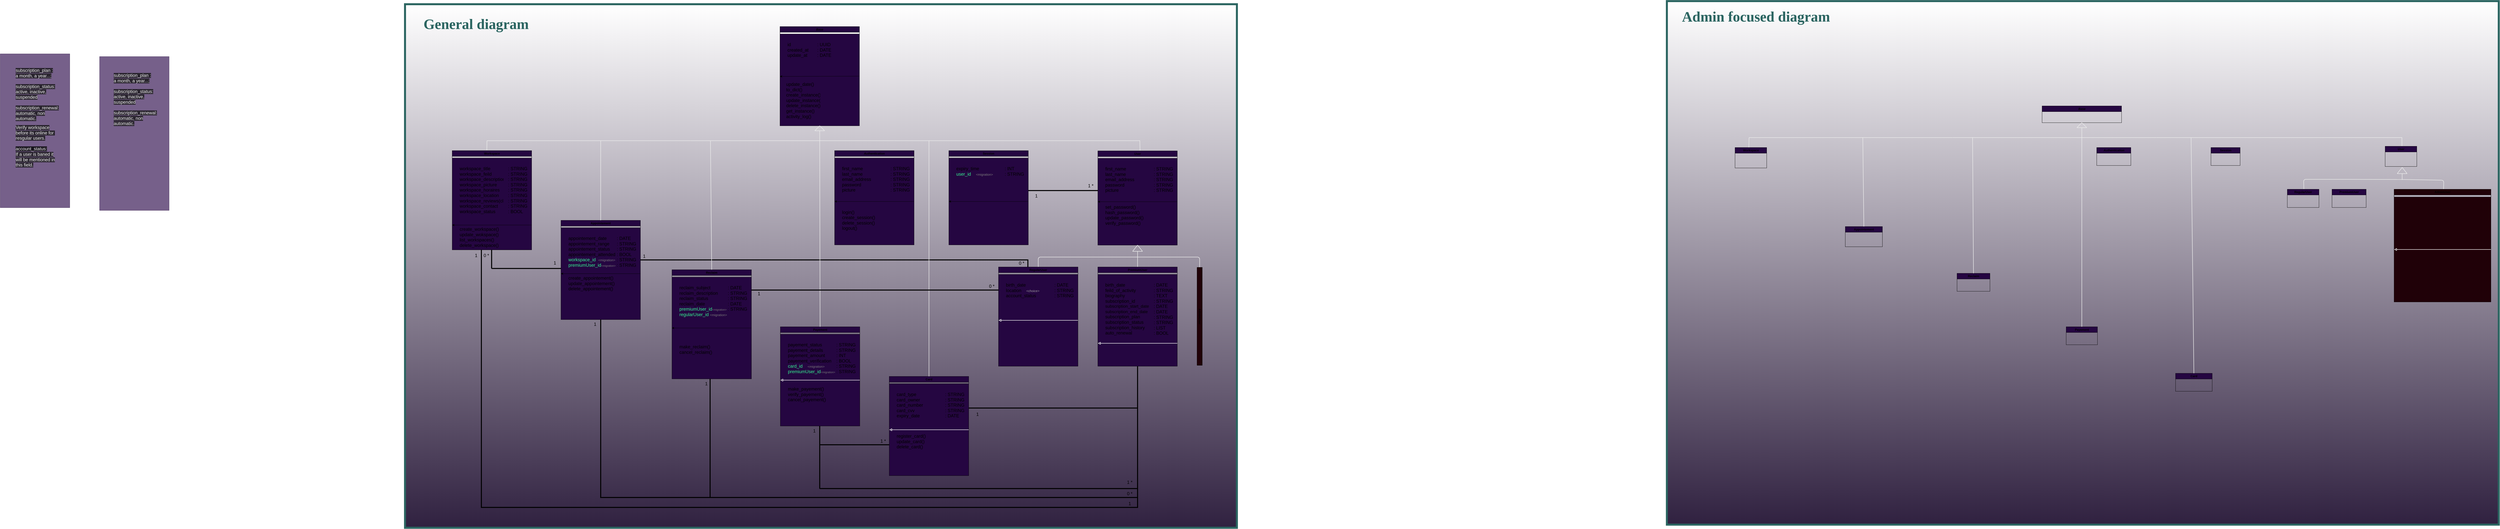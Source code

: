 <mxfile>
    <diagram id="BYOZ9nGXtysZzB5HWWPF" name="Page-1">
        <mxGraphModel dx="5004" dy="1402" grid="1" gridSize="10" guides="1" tooltips="1" connect="1" arrows="1" fold="1" page="0" pageScale="1" pageWidth="850" pageHeight="1100" math="0" shadow="0">
            <root>
                <mxCell id="0"/>
                <mxCell id="1" parent="0"/>
                <mxCell id="277" value="" style="rounded=0;whiteSpace=wrap;html=1;fontSize=13;fontColor=#ffffff;fillColor=default;strokeColor=#2b6561;gradientColor=#302140;strokeWidth=8;" vertex="1" parent="1">
                    <mxGeometry x="-1550" y="-630" width="3350" height="2110" as="geometry"/>
                </mxCell>
                <mxCell id="269" value="" style="line;strokeWidth=4;html=1;fontSize=18;rotation=-180;" vertex="1" parent="1">
                    <mxGeometry x="-615" y="395.5" width="1575" height="10" as="geometry"/>
                </mxCell>
                <mxCell id="237" value="" style="line;strokeWidth=4;html=1;fontSize=18;rotation=90;" parent="1" vertex="1">
                    <mxGeometry x="1113" y="1107.76" width="574.01" height="10" as="geometry"/>
                </mxCell>
                <mxCell id="257" value="" style="line;strokeWidth=4;html=1;fontSize=18;rotation=90;" vertex="1" parent="1">
                    <mxGeometry x="-562.46" y="1113.96" width="482.11" height="10" as="geometry"/>
                </mxCell>
                <mxCell id="230" value="" style="line;strokeWidth=4;html=1;fontSize=18;rotation=90;" parent="1" vertex="1">
                    <mxGeometry x="-8.58" y="1189.09" width="257.18" height="10" as="geometry"/>
                </mxCell>
                <mxCell id="110" value="" style="rounded=0;whiteSpace=wrap;html=1;fontSize=13;fontColor=#ffffff;fillColor=#76608a;strokeColor=#432D57;" parent="1" vertex="1">
                    <mxGeometry x="-3180" y="-430" width="280" height="620" as="geometry"/>
                </mxCell>
                <mxCell id="18" value="" style="endArrow=none;html=1;strokeColor=#E9E9E9;strokeWidth=2;entryX=0;entryY=0.5;entryDx=0;entryDy=0;" parent="1" edge="1" target="100">
                    <mxGeometry width="50" height="50" relative="1" as="geometry">
                        <mxPoint x="1400" y="389" as="sourcePoint"/>
                        <mxPoint x="1640" y="389" as="targetPoint"/>
                        <Array as="points">
                            <mxPoint x="1650" y="389"/>
                        </Array>
                    </mxGeometry>
                </mxCell>
                <mxCell id="19" value="" style="endArrow=none;html=1;strokeColor=#E9E9E9;strokeWidth=2;" parent="1" edge="1">
                    <mxGeometry width="50" height="50" relative="1" as="geometry">
                        <mxPoint x="1160" y="389" as="sourcePoint"/>
                        <mxPoint x="1400" y="389" as="targetPoint"/>
                    </mxGeometry>
                </mxCell>
                <mxCell id="20" value="" style="endArrow=none;html=1;strokeColor=#E9E9E9;strokeWidth=2;entryX=0.5;entryY=0;entryDx=0;entryDy=0;" parent="1" target="88" edge="1">
                    <mxGeometry width="50" height="50" relative="1" as="geometry">
                        <mxPoint x="1160" y="389" as="sourcePoint"/>
                        <mxPoint x="1144.6" y="419" as="targetPoint"/>
                        <Array as="points">
                            <mxPoint x="1000" y="389"/>
                        </Array>
                    </mxGeometry>
                </mxCell>
                <mxCell id="49" value="&lt;i&gt;Base&lt;/i&gt;" style="swimlane;whiteSpace=wrap;html=1;fillColor=#250641;gradientColor=none;" parent="1" vertex="1">
                    <mxGeometry x="-40" y="-540" width="320" height="400" as="geometry"/>
                </mxCell>
                <mxCell id="62" value="" style="rounded=0;whiteSpace=wrap;html=1;fillColor=#250641;gradientColor=none;" parent="49" vertex="1">
                    <mxGeometry y="30" width="320" height="370" as="geometry"/>
                </mxCell>
                <mxCell id="73" value="&lt;h1&gt;&lt;br&gt;&lt;/h1&gt;&lt;div style=&quot;font-size: 18px;&quot;&gt;&lt;font style=&quot;font-size: 18px;&quot;&gt;id&lt;span style=&quot;white-space: pre;&quot;&gt;&#9;&lt;/span&gt;&lt;span style=&quot;white-space: pre;&quot;&gt;&#9;&lt;/span&gt;&lt;span style=&quot;white-space: pre;&quot;&gt;&#9;&lt;/span&gt;: UUID&lt;/font&gt;&lt;/div&gt;&lt;div style=&quot;font-size: 18px;&quot;&gt;&lt;font style=&quot;font-size: 18px;&quot;&gt;created_at&lt;span style=&quot;white-space: pre;&quot;&gt;&#9;&lt;/span&gt;: DATE&lt;/font&gt;&lt;/div&gt;&lt;div style=&quot;font-size: 18px;&quot;&gt;&lt;font style=&quot;font-size: 18px;&quot;&gt;update_at&lt;span style=&quot;white-space: pre;&quot;&gt;&#9;&lt;/span&gt;: DATE&lt;/font&gt;&lt;/div&gt;" style="text;html=1;strokeColor=none;fillColor=none;spacing=5;spacingTop=-20;whiteSpace=wrap;overflow=hidden;rounded=0;" parent="49" vertex="1">
                    <mxGeometry x="25" y="12" width="240" height="150" as="geometry"/>
                </mxCell>
                <mxCell id="187" value="&lt;h1&gt;&lt;br&gt;&lt;/h1&gt;&lt;div style=&quot;font-size: 18px;&quot;&gt;&lt;font style=&quot;font-size: 18px;&quot;&gt;update_date()&lt;/font&gt;&lt;/div&gt;&lt;div style=&quot;font-size: 18px;&quot;&gt;&lt;font style=&quot;font-size: 18px;&quot;&gt;to_dict()&lt;/font&gt;&lt;/div&gt;&lt;div style=&quot;font-size: 18px;&quot;&gt;&lt;font style=&quot;font-size: 18px;&quot;&gt;create_instance()&lt;/font&gt;&lt;/div&gt;&lt;div style=&quot;font-size: 18px;&quot;&gt;&lt;font style=&quot;font-size: 18px;&quot;&gt;update_instance()&lt;/font&gt;&lt;/div&gt;&lt;div style=&quot;font-size: 18px;&quot;&gt;&lt;font style=&quot;font-size: 18px;&quot;&gt;delete_instance()&lt;/font&gt;&lt;/div&gt;&lt;div style=&quot;font-size: 18px;&quot;&gt;&lt;font style=&quot;font-size: 18px;&quot;&gt;get_instance()&lt;/font&gt;&lt;/div&gt;&lt;div style=&quot;font-size: 18px;&quot;&gt;&lt;font style=&quot;font-size: 18px;&quot;&gt;activity_log()&lt;/font&gt;&lt;/div&gt;" style="text;html=1;strokeColor=none;fillColor=none;spacing=5;spacingTop=-20;whiteSpace=wrap;overflow=hidden;rounded=0;" parent="49" vertex="1">
                    <mxGeometry x="20" y="172" width="145" height="228" as="geometry"/>
                </mxCell>
                <mxCell id="200" style="edgeStyle=none;html=1;exitX=1;exitY=0.5;exitDx=0;exitDy=0;entryX=0;entryY=0.462;entryDx=0;entryDy=0;entryPerimeter=0;fontSize=18;" parent="49" source="49" target="62" edge="1">
                    <mxGeometry relative="1" as="geometry"/>
                </mxCell>
                <mxCell id="55" value="" style="endArrow=none;html=1;strokeColor=#E9E9E9;strokeWidth=2;" parent="1" edge="1">
                    <mxGeometry width="50" height="50" relative="1" as="geometry">
                        <mxPoint x="420" y="-80" as="sourcePoint"/>
                        <mxPoint x="1410" y="-80" as="targetPoint"/>
                    </mxGeometry>
                </mxCell>
                <mxCell id="56" value="" style="endArrow=none;html=1;strokeColor=#E9E9E9;strokeWidth=2;" parent="1" edge="1">
                    <mxGeometry width="50" height="50" relative="1" as="geometry">
                        <mxPoint x="-400" y="-80" as="sourcePoint"/>
                        <mxPoint x="419.5" y="-80" as="targetPoint"/>
                    </mxGeometry>
                </mxCell>
                <mxCell id="58" value="" style="endArrow=none;html=1;strokeColor=#E9E9E9;strokeWidth=2;entryX=0.531;entryY=-0.003;entryDx=0;entryDy=0;entryPerimeter=0;" parent="1" edge="1" target="79">
                    <mxGeometry width="50" height="50" relative="1" as="geometry">
                        <mxPoint x="1409" y="-80" as="sourcePoint"/>
                        <mxPoint x="1409" y="-49" as="targetPoint"/>
                    </mxGeometry>
                </mxCell>
                <mxCell id="77" value="" style="endArrow=none;html=1;strokeColor=#E9E9E9;strokeWidth=2;exitX=0.5;exitY=0;exitDx=0;exitDy=0;" parent="1" source="92" edge="1">
                    <mxGeometry width="50" height="50" relative="1" as="geometry">
                        <mxPoint x="1400" y="419" as="sourcePoint"/>
                        <mxPoint x="1400" y="390" as="targetPoint"/>
                    </mxGeometry>
                </mxCell>
                <mxCell id="79" value="&lt;i&gt;User&lt;/i&gt;" style="swimlane;whiteSpace=wrap;html=1;fillColor=#250641;gradientColor=none;" parent="1" vertex="1">
                    <mxGeometry x="1240" y="-39" width="320" height="379" as="geometry"/>
                </mxCell>
                <mxCell id="80" value="" style="rounded=0;whiteSpace=wrap;html=1;fillColor=#250641;gradientColor=none;" parent="79" vertex="1">
                    <mxGeometry y="30" width="320" height="350" as="geometry"/>
                </mxCell>
                <mxCell id="81" value="&lt;h1&gt;&lt;br&gt;&lt;/h1&gt;&lt;div style=&quot;font-size: 18px;&quot;&gt;&lt;font style=&quot;font-size: 18px;&quot;&gt;first_name&lt;span style=&quot;white-space: pre;&quot;&gt;&#9;&lt;/span&gt;&lt;/font&gt;&lt;/div&gt;&lt;div style=&quot;font-size: 18px;&quot;&gt;&lt;font style=&quot;font-size: 18px;&quot;&gt;last_name&lt;span style=&quot;white-space: pre;&quot;&gt;&#9;&lt;/span&gt;&lt;/font&gt;&lt;/div&gt;&lt;div style=&quot;font-size: 18px;&quot;&gt;&lt;font style=&quot;font-size: 18px;&quot;&gt;email_address&amp;nbsp;&lt;/font&gt;&lt;/div&gt;&lt;div style=&quot;font-size: 18px;&quot;&gt;&lt;font style=&quot;font-size: 18px;&quot;&gt;password&lt;/font&gt;&lt;/div&gt;&lt;div style=&quot;font-size: 18px;&quot;&gt;&lt;font style=&quot;font-size: 18px;&quot;&gt;picture&lt;/font&gt;&lt;/div&gt;" style="text;html=1;strokeColor=none;fillColor=none;spacing=5;spacingTop=-20;whiteSpace=wrap;overflow=hidden;rounded=0;" parent="79" vertex="1">
                    <mxGeometry x="25" y="12" width="145" height="228" as="geometry"/>
                </mxCell>
                <mxCell id="83" value="&lt;h1&gt;&lt;br&gt;&lt;/h1&gt;&lt;div style=&quot;font-size: 18px;&quot;&gt;&lt;font style=&quot;font-size: 18px;&quot;&gt;: STRING&lt;span style=&quot;white-space: pre;&quot;&gt;&#9;&lt;/span&gt;&lt;/font&gt;&lt;/div&gt;&lt;div style=&quot;font-size: 18px;&quot;&gt;&lt;font style=&quot;font-size: 18px;&quot;&gt;: STRING&lt;span style=&quot;white-space: pre;&quot;&gt;&#9;&lt;/span&gt;&lt;/font&gt;&lt;/div&gt;&lt;div style=&quot;font-size: 18px;&quot;&gt;&lt;font style=&quot;font-size: 18px;&quot;&gt;: STRING&amp;nbsp;&lt;/font&gt;&lt;/div&gt;&lt;div style=&quot;font-size: 18px;&quot;&gt;&lt;font style=&quot;font-size: 18px;&quot;&gt;: STRING&lt;/font&gt;&lt;/div&gt;&lt;div style=&quot;font-size: 18px;&quot;&gt;&lt;font style=&quot;font-size: 18px;&quot;&gt;: STRING&lt;/font&gt;&lt;/div&gt;" style="text;html=1;strokeColor=none;fillColor=none;spacing=5;spacingTop=-20;whiteSpace=wrap;overflow=hidden;rounded=0;" parent="79" vertex="1">
                    <mxGeometry x="220" y="12" width="130" height="168" as="geometry"/>
                </mxCell>
                <mxCell id="197" style="edgeStyle=none;html=1;exitX=1;exitY=0.5;exitDx=0;exitDy=0;entryX=0;entryY=0.5;entryDx=0;entryDy=0;fontSize=18;" parent="79" source="80" target="80" edge="1">
                    <mxGeometry relative="1" as="geometry"/>
                </mxCell>
                <mxCell id="198" value="&lt;h1&gt;&lt;br&gt;&lt;/h1&gt;&lt;div style=&quot;font-size: 18px;&quot;&gt;set_password()&lt;/div&gt;&lt;div style=&quot;font-size: 18px;&quot;&gt;hash_password()&lt;/div&gt;&lt;div style=&quot;font-size: 18px;&quot;&gt;update_password()&lt;/div&gt;&lt;div style=&quot;font-size: 18px;&quot;&gt;verify_password()&lt;/div&gt;&lt;div style=&quot;font-size: 18px;&quot;&gt;&lt;br&gt;&lt;/div&gt;&lt;div style=&quot;font-size: 18px;&quot;&gt;&lt;br&gt;&lt;/div&gt;" style="text;html=1;strokeColor=none;fillColor=none;spacing=5;spacingTop=-20;whiteSpace=wrap;overflow=hidden;rounded=0;" parent="79" vertex="1">
                    <mxGeometry x="25" y="166" width="165" height="228" as="geometry"/>
                </mxCell>
                <mxCell id="88" value="RegularUser" style="swimlane;whiteSpace=wrap;html=1;fillColor=#250641;gradientColor=none;" parent="1" vertex="1">
                    <mxGeometry x="840" y="429" width="320" height="400" as="geometry"/>
                </mxCell>
                <mxCell id="89" value="" style="rounded=0;whiteSpace=wrap;html=1;fillColor=#250641;gradientColor=none;" parent="88" vertex="1">
                    <mxGeometry y="30" width="320" height="370" as="geometry"/>
                </mxCell>
                <mxCell id="90" value="&lt;h1&gt;&lt;br&gt;&lt;/h1&gt;&lt;div style=&quot;font-size: 18px;&quot;&gt;birth_date&lt;/div&gt;&lt;div style=&quot;&quot;&gt;&lt;span style=&quot;font-size: 18px;&quot;&gt;location&amp;nbsp; &amp;nbsp;&lt;font color=&quot;#9e9e9e&quot;&gt;&amp;nbsp;&lt;/font&gt;&lt;/span&gt;&lt;font color=&quot;#9e9e9e&quot; style=&quot;font-size: 13px;&quot;&gt;&amp;lt;choice&amp;gt;&lt;/font&gt;&lt;/div&gt;&lt;div style=&quot;&quot;&gt;&lt;span style=&quot;font-size: 18px;&quot;&gt;account_status&lt;/span&gt;&lt;br&gt;&lt;/div&gt;" style="text;html=1;strokeColor=none;fillColor=none;spacing=5;spacingTop=-20;whiteSpace=wrap;overflow=hidden;rounded=0;" parent="88" vertex="1">
                    <mxGeometry x="25" y="12" width="145" height="228" as="geometry"/>
                </mxCell>
                <mxCell id="91" value="&lt;h1&gt;&lt;br&gt;&lt;/h1&gt;&lt;div style=&quot;font-size: 18px;&quot;&gt;&lt;span style=&quot;background-color: initial;&quot;&gt;: DATE&lt;/span&gt;&lt;span style=&quot;background-color: initial; white-space: pre;&quot;&gt;&#9;&lt;/span&gt;&lt;br&gt;&lt;/div&gt;&lt;div style=&quot;font-size: 18px;&quot;&gt;&lt;font style=&quot;font-size: 18px;&quot;&gt;: STRING&amp;nbsp;&lt;/font&gt;&lt;/div&gt;&lt;div style=&quot;font-size: 18px;&quot;&gt;&lt;font style=&quot;font-size: 18px;&quot;&gt;: STRING&lt;/font&gt;&lt;/div&gt;" style="text;html=1;strokeColor=none;fillColor=none;spacing=5;spacingTop=-20;whiteSpace=wrap;overflow=hidden;rounded=0;" parent="88" vertex="1">
                    <mxGeometry x="220" y="12" width="130" height="168" as="geometry"/>
                </mxCell>
                <mxCell id="115" style="edgeStyle=none;html=1;exitX=1;exitY=0.5;exitDx=0;exitDy=0;strokeColor=#E9E9E9;strokeWidth=2;fontSize=13;fontColor=#9E9E9E;endArrow=block;endFill=0;entryX=0;entryY=0.5;entryDx=0;entryDy=0;" parent="88" source="89" target="89" edge="1">
                    <mxGeometry relative="1" as="geometry"/>
                </mxCell>
                <mxCell id="92" value="PremiumUser" style="swimlane;whiteSpace=wrap;html=1;fillColor=#250641;gradientColor=none;" parent="1" vertex="1">
                    <mxGeometry x="1240" y="429" width="320" height="400" as="geometry"/>
                </mxCell>
                <mxCell id="93" value="" style="rounded=0;whiteSpace=wrap;html=1;fillColor=#250641;gradientColor=none;" parent="92" vertex="1">
                    <mxGeometry y="30" width="320" height="370" as="geometry"/>
                </mxCell>
                <mxCell id="94" value="&lt;h1&gt;&lt;br&gt;&lt;/h1&gt;&lt;div style=&quot;font-size: 18px;&quot;&gt;&lt;font style=&quot;font-size: 18px;&quot;&gt;birth_date&lt;br&gt;&lt;/font&gt;&lt;/div&gt;&lt;div style=&quot;font-size: 18px;&quot;&gt;&lt;font style=&quot;font-size: 18px;&quot;&gt;feild_of_activity&lt;/font&gt;&lt;/div&gt;&lt;div style=&quot;font-size: 18px;&quot;&gt;biography&lt;/div&gt;&lt;div style=&quot;font-size: 18px;&quot;&gt;&lt;font style=&quot;font-size: 18px;&quot;&gt;subscription_id&lt;span style=&quot;&quot;&gt;&#9;&lt;/span&gt;&lt;/font&gt;&lt;/div&gt;&lt;font style=&quot;font-size: 17px;&quot;&gt;subscription_start_date&lt;/font&gt;&lt;div style=&quot;font-size: 18px;&quot;&gt;&lt;font style=&quot;font-size: 18px;&quot;&gt;&lt;span style=&quot;&quot;&gt;&#9;&lt;/span&gt;&lt;/font&gt;&lt;/div&gt;&lt;div style=&quot;&quot;&gt;&lt;font style=&quot;font-size: 17px;&quot;&gt;subscription_end_date&lt;/font&gt;&lt;font style=&quot;font-size: 18px;&quot;&gt;&amp;nbsp;&lt;/font&gt;&lt;/div&gt;&lt;div style=&quot;font-size: 18px;&quot;&gt;subscription_plan&lt;/div&gt;&lt;div style=&quot;font-size: 18px;&quot;&gt;&lt;font style=&quot;font-size: 18px;&quot;&gt;subscription_status&lt;/font&gt;&lt;/div&gt;&lt;div style=&quot;font-size: 18px;&quot;&gt;&lt;font style=&quot;font-size: 18px;&quot;&gt;subscription_history&lt;/font&gt;&lt;/div&gt;&lt;div style=&quot;font-size: 18px;&quot;&gt;&lt;font style=&quot;font-size: 18px;&quot;&gt;auto_renewal&lt;br&gt;&lt;/font&gt;&lt;/div&gt;" style="text;html=1;strokeColor=none;fillColor=none;spacing=5;spacingTop=-20;whiteSpace=wrap;overflow=hidden;rounded=0;" parent="92" vertex="1">
                    <mxGeometry x="25" y="12" width="185" height="268" as="geometry"/>
                </mxCell>
                <mxCell id="95" value="&lt;h1&gt;&lt;br&gt;&lt;/h1&gt;&lt;div style=&quot;font-size: 18px;&quot;&gt;&lt;font style=&quot;font-size: 18px;&quot;&gt;: DATE&lt;/font&gt;&lt;/div&gt;&lt;div style=&quot;font-size: 18px;&quot;&gt;&lt;font style=&quot;font-size: 18px;&quot;&gt;: STRING&lt;span style=&quot;&quot;&gt;&#9;&lt;/span&gt;&lt;/font&gt;&lt;/div&gt;&lt;div style=&quot;font-size: 18px;&quot;&gt;&lt;font style=&quot;font-size: 18px;&quot;&gt;: TEXT&lt;span style=&quot;&quot;&gt;&lt;/span&gt;&lt;/font&gt;&lt;/div&gt;&lt;div style=&quot;font-size: 18px;&quot;&gt;&lt;font style=&quot;font-size: 18px;&quot;&gt;: STRING&amp;nbsp;&lt;/font&gt;&lt;/div&gt;&lt;div style=&quot;font-size: 18px;&quot;&gt;&lt;font style=&quot;font-size: 18px;&quot;&gt;: DATE&lt;/font&gt;&lt;/div&gt;&lt;div style=&quot;font-size: 18px;&quot;&gt;&lt;font style=&quot;font-size: 18px;&quot;&gt;: DATE&lt;/font&gt;&lt;/div&gt;&lt;div style=&quot;font-size: 18px;&quot;&gt;&lt;font style=&quot;font-size: 18px;&quot;&gt;: STRING&lt;br&gt;&lt;/font&gt;&lt;/div&gt;&lt;div style=&quot;font-size: 18px;&quot;&gt;&lt;font style=&quot;font-size: 18px;&quot;&gt;: STRING&lt;br&gt;&lt;/font&gt;&lt;/div&gt;&lt;div style=&quot;font-size: 18px;&quot;&gt;&lt;font style=&quot;font-size: 18px;&quot;&gt;: LIST&lt;br&gt;&lt;/font&gt;&lt;/div&gt;&lt;div style=&quot;font-size: 18px;&quot;&gt;&lt;font style=&quot;font-size: 18px;&quot;&gt;: BOOL&lt;/font&gt;&lt;/div&gt;" style="text;html=1;strokeColor=none;fillColor=none;spacing=5;spacingTop=-20;whiteSpace=wrap;overflow=hidden;rounded=0;" parent="92" vertex="1">
                    <mxGeometry x="220" y="12" width="130" height="268" as="geometry"/>
                </mxCell>
                <mxCell id="113" style="edgeStyle=none;html=1;exitX=1;exitY=0.75;exitDx=0;exitDy=0;entryX=0;entryY=0.75;entryDx=0;entryDy=0;strokeColor=#E9E9E9;strokeWidth=2;fontSize=13;fontColor=#9E9E9E;endArrow=block;endFill=0;" parent="92" source="93" target="93" edge="1">
                    <mxGeometry relative="1" as="geometry"/>
                </mxCell>
                <mxCell id="100" value="AdminUser" style="swimlane;whiteSpace=wrap;html=1;fillColor=#200108;gradientColor=none;rotation=90;" parent="1" vertex="1">
                    <mxGeometry x="1452.5" y="617.5" width="395" height="21" as="geometry"/>
                </mxCell>
                <mxCell id="104" value="&lt;span style=&quot;color: rgb(240, 240, 240); font-family: Helvetica; font-size: 18px; font-style: normal; font-variant-ligatures: normal; font-variant-caps: normal; font-weight: 400; letter-spacing: normal; orphans: 2; text-align: left; text-indent: 0px; text-transform: none; widows: 2; word-spacing: 0px; -webkit-text-stroke-width: 0px; background-color: rgb(42, 37, 47); text-decoration-thickness: initial; text-decoration-style: initial; text-decoration-color: initial; float: none; display: inline !important;&quot;&gt;subscription_plan :&lt;br&gt;a month, a year...;&lt;br&gt;&lt;br&gt;subscription_status:&lt;br&gt;active, inactive, suspended&lt;br&gt;&lt;br&gt;subscription_renewal:&lt;br&gt;automatic, non automatic.&lt;br&gt;&lt;br&gt;&lt;br&gt;&lt;/span&gt;" style="text;whiteSpace=wrap;html=1;fontSize=18;" parent="1" vertex="1">
                    <mxGeometry x="-3120" y="-380" width="170" height="50" as="geometry"/>
                </mxCell>
                <mxCell id="108" value="&lt;span style=&quot;color: rgb(240, 240, 240); font-family: Helvetica; font-size: 18px; font-style: normal; font-variant-ligatures: normal; font-variant-caps: normal; font-weight: 400; letter-spacing: normal; orphans: 2; text-align: left; text-indent: 0px; text-transform: none; widows: 2; word-spacing: 0px; -webkit-text-stroke-width: 0px; background-color: rgb(42, 37, 47); text-decoration-thickness: initial; text-decoration-style: initial; text-decoration-color: initial; float: none; display: inline !important;&quot;&gt;Verify workspace before its online for&amp;nbsp; resgular users.&lt;br&gt;&lt;br&gt;&lt;span style=&quot;background-color: rgb(24, 20, 29);&quot;&gt;account_status:&lt;br&gt;&lt;/span&gt;If a user is baned it will be mentioned in this field.&lt;br&gt;&lt;/span&gt;" style="text;whiteSpace=wrap;html=1;fontSize=18;" parent="1" vertex="1">
                    <mxGeometry x="-3120" y="-150" width="170" height="70" as="geometry"/>
                </mxCell>
                <mxCell id="119" value="" style="group" parent="1" vertex="1" connectable="0">
                    <mxGeometry x="1380" y="330" width="40" height="50" as="geometry"/>
                </mxCell>
                <mxCell id="12" value="" style="endArrow=none;html=1;strokeColor=#E9E9E9;strokeWidth=2;" parent="119" edge="1">
                    <mxGeometry width="50" height="50" relative="1" as="geometry">
                        <mxPoint y="36" as="sourcePoint"/>
                        <mxPoint x="20" y="11" as="targetPoint"/>
                    </mxGeometry>
                </mxCell>
                <mxCell id="13" value="" style="endArrow=none;html=1;strokeColor=#E9E9E9;strokeWidth=2;" parent="119" edge="1">
                    <mxGeometry width="50" height="50" relative="1" as="geometry">
                        <mxPoint x="40" y="36" as="sourcePoint"/>
                        <mxPoint x="20" y="11" as="targetPoint"/>
                    </mxGeometry>
                </mxCell>
                <mxCell id="14" value="" style="endArrow=none;html=1;strokeColor=#E9E9E9;strokeWidth=2;" parent="119" edge="1">
                    <mxGeometry width="50" height="50" relative="1" as="geometry">
                        <mxPoint x="40" y="36.003" as="sourcePoint"/>
                        <mxPoint y="36.003" as="targetPoint"/>
                    </mxGeometry>
                </mxCell>
                <mxCell id="15" value="" style="endArrow=none;html=1;strokeColor=#E9E9E9;strokeWidth=2;" parent="119" edge="1">
                    <mxGeometry width="50" height="50" relative="1" as="geometry">
                        <mxPoint x="20" y="61" as="sourcePoint"/>
                        <mxPoint x="20" y="36" as="targetPoint"/>
                    </mxGeometry>
                </mxCell>
                <mxCell id="121" value="Payement" style="swimlane;whiteSpace=wrap;html=1;fillColor=#250641;gradientColor=none;" parent="1" vertex="1">
                    <mxGeometry x="-38.5" y="670" width="320" height="400" as="geometry"/>
                </mxCell>
                <mxCell id="122" value="" style="rounded=0;whiteSpace=wrap;html=1;fillColor=#250641;gradientColor=none;" parent="121" vertex="1">
                    <mxGeometry y="30" width="320" height="370" as="geometry"/>
                </mxCell>
                <mxCell id="123" value="&lt;h1&gt;&lt;br&gt;&lt;/h1&gt;&lt;div style=&quot;font-size: 18px;&quot;&gt;payement_status&lt;/div&gt;&lt;div style=&quot;font-size: 18px;&quot;&gt;payement_details&lt;/div&gt;&lt;div style=&quot;font-size: 18px;&quot;&gt;payement_amount&lt;/div&gt;&lt;div style=&quot;font-size: 18px;&quot;&gt;payement_verification&lt;br&gt;&lt;/div&gt;&lt;div style=&quot;&quot;&gt;&lt;span style=&quot;color: rgb(52, 244, 145); font-size: 18px;&quot;&gt;card_id&amp;nbsp; &amp;nbsp; &lt;/span&gt;&lt;font color=&quot;#787878&quot; style=&quot;font-size: 13px;&quot;&gt;&amp;lt;migration&amp;gt;&lt;/font&gt;&lt;/div&gt;&lt;div style=&quot;&quot;&gt;&lt;div&gt;&lt;span style=&quot;font-size: 18px; color: rgb(52, 244, 145);&quot;&gt;premiumUser_id&lt;/span&gt;&lt;font style=&quot;font-size: 11px;&quot; color=&quot;#787878&quot;&gt;&amp;lt;migration&amp;gt;&lt;/font&gt;&lt;/div&gt;&lt;div&gt;&lt;font style=&quot;font-size: 11px;&quot; color=&quot;#787878&quot;&gt;&lt;br&gt;&lt;/font&gt;&lt;/div&gt;&lt;div style=&quot;font-size: 18px;&quot;&gt;&lt;/div&gt;&lt;/div&gt;" style="text;html=1;strokeColor=none;fillColor=none;spacing=5;spacingTop=-20;whiteSpace=wrap;overflow=hidden;rounded=0;" parent="121" vertex="1">
                    <mxGeometry x="25" y="12" width="205" height="268" as="geometry"/>
                </mxCell>
                <mxCell id="124" value="&lt;h1&gt;&lt;br&gt;&lt;/h1&gt;&lt;div style=&quot;font-size: 18px;&quot;&gt;&lt;font style=&quot;font-size: 18px;&quot;&gt;: STRING&lt;/font&gt;&lt;/div&gt;&lt;div style=&quot;font-size: 18px;&quot;&gt;&lt;font style=&quot;font-size: 18px;&quot;&gt;: STRING&lt;span style=&quot;&quot;&gt;&#9;&lt;/span&gt;&lt;/font&gt;&lt;/div&gt;&lt;div style=&quot;font-size: 18px;&quot;&gt;&lt;font style=&quot;font-size: 18px;&quot;&gt;: INT&lt;span style=&quot;&quot;&gt;&lt;/span&gt;&lt;/font&gt;&lt;/div&gt;&lt;div style=&quot;font-size: 18px;&quot;&gt;&lt;font style=&quot;font-size: 18px;&quot;&gt;: BOOL&lt;/font&gt;&lt;/div&gt;&lt;div style=&quot;font-size: 18px;&quot;&gt;: STRING&lt;/div&gt;&lt;div style=&quot;font-size: 18px;&quot;&gt;: STRING&lt;/div&gt;" style="text;html=1;strokeColor=none;fillColor=none;spacing=5;spacingTop=-20;whiteSpace=wrap;overflow=hidden;rounded=0;" parent="121" vertex="1">
                    <mxGeometry x="220" y="12" width="130" height="268" as="geometry"/>
                </mxCell>
                <mxCell id="125" style="edgeStyle=none;html=1;exitX=1;exitY=0.5;exitDx=0;exitDy=0;entryX=0;entryY=0.5;entryDx=0;entryDy=0;strokeColor=#E9E9E9;strokeWidth=2;fontSize=13;fontColor=#9E9E9E;endArrow=block;endFill=0;" parent="121" source="122" target="122" edge="1">
                    <mxGeometry relative="1" as="geometry"/>
                </mxCell>
                <mxCell id="219" value="&lt;h1&gt;&lt;br&gt;&lt;/h1&gt;&lt;div style=&quot;font-size: 18px;&quot;&gt;make_payement()&lt;/div&gt;&lt;div style=&quot;font-size: 18px;&quot;&gt;verify_payement()&lt;/div&gt;&lt;div style=&quot;font-size: 18px;&quot;&gt;cancel_payement()&lt;/div&gt;&lt;div style=&quot;font-size: 18px;&quot;&gt;&lt;br&gt;&lt;/div&gt;&lt;div style=&quot;font-size: 18px;&quot;&gt;&lt;br&gt;&lt;/div&gt;" style="text;html=1;strokeColor=none;fillColor=none;spacing=5;spacingTop=-20;whiteSpace=wrap;overflow=hidden;rounded=0;" parent="121" vertex="1">
                    <mxGeometry x="25" y="190" width="225" height="148" as="geometry"/>
                </mxCell>
                <mxCell id="126" value="Card" style="swimlane;whiteSpace=wrap;html=1;fillColor=#250641;gradientColor=none;" parent="1" vertex="1">
                    <mxGeometry x="400" y="870" width="320" height="400" as="geometry"/>
                </mxCell>
                <mxCell id="127" value="" style="rounded=0;whiteSpace=wrap;html=1;fillColor=#250641;gradientColor=none;" parent="126" vertex="1">
                    <mxGeometry y="30" width="320" height="370" as="geometry"/>
                </mxCell>
                <mxCell id="128" value="&lt;h1&gt;&lt;br&gt;&lt;/h1&gt;&lt;div style=&quot;font-size: 18px;&quot;&gt;card_type&lt;/div&gt;&lt;div style=&quot;font-size: 18px;&quot;&gt;card_owner&lt;/div&gt;&lt;div style=&quot;font-size: 18px;&quot;&gt;card_number&lt;/div&gt;&lt;div style=&quot;font-size: 18px;&quot;&gt;card_cvv&lt;/div&gt;&lt;div style=&quot;font-size: 18px;&quot;&gt;expiry_date&lt;/div&gt;" style="text;html=1;strokeColor=none;fillColor=none;spacing=5;spacingTop=-20;whiteSpace=wrap;overflow=hidden;rounded=0;" parent="126" vertex="1">
                    <mxGeometry x="25" y="12" width="185" height="268" as="geometry"/>
                </mxCell>
                <mxCell id="129" value="&lt;h1&gt;&lt;br&gt;&lt;/h1&gt;&lt;div style=&quot;font-size: 18px;&quot;&gt;&lt;font style=&quot;font-size: 18px;&quot;&gt;: STRING&lt;/font&gt;&lt;/div&gt;&lt;div style=&quot;font-size: 18px;&quot;&gt;&lt;font style=&quot;font-size: 18px;&quot;&gt;: STRING&lt;span style=&quot;&quot;&gt;&#9;&lt;/span&gt;&lt;/font&gt;&lt;/div&gt;&lt;div style=&quot;font-size: 18px;&quot;&gt;&lt;font style=&quot;font-size: 18px;&quot;&gt;: STRING&lt;span style=&quot;&quot;&gt;&lt;/span&gt;&lt;/font&gt;&lt;/div&gt;&lt;div style=&quot;font-size: 18px;&quot;&gt;&lt;font style=&quot;font-size: 18px;&quot;&gt;: STRING&lt;/font&gt;&lt;/div&gt;&lt;div style=&quot;font-size: 18px;&quot;&gt;&lt;font style=&quot;font-size: 18px;&quot;&gt;: DATE&lt;/font&gt;&lt;/div&gt;&lt;div style=&quot;font-size: 18px;&quot;&gt;&lt;br&gt;&lt;/div&gt;" style="text;html=1;strokeColor=none;fillColor=none;spacing=5;spacingTop=-20;whiteSpace=wrap;overflow=hidden;rounded=0;" parent="126" vertex="1">
                    <mxGeometry x="220" y="12" width="100" height="268" as="geometry"/>
                </mxCell>
                <mxCell id="130" style="edgeStyle=none;html=1;exitX=1;exitY=0.5;exitDx=0;exitDy=0;entryX=0;entryY=0.5;entryDx=0;entryDy=0;strokeColor=#E9E9E9;strokeWidth=2;fontSize=13;fontColor=#9E9E9E;endArrow=block;endFill=0;" parent="126" source="127" target="127" edge="1">
                    <mxGeometry relative="1" as="geometry"/>
                </mxCell>
                <mxCell id="220" value="&lt;h1&gt;&lt;br&gt;&lt;/h1&gt;&lt;div style=&quot;font-size: 18px;&quot;&gt;register_card()&lt;/div&gt;&lt;div style=&quot;font-size: 18px;&quot;&gt;update_card()&lt;/div&gt;&lt;div style=&quot;font-size: 18px;&quot;&gt;delete_card()&lt;/div&gt;" style="text;html=1;strokeColor=none;fillColor=none;spacing=5;spacingTop=-20;whiteSpace=wrap;overflow=hidden;rounded=0;" parent="126" vertex="1">
                    <mxGeometry x="25" y="180" width="225" height="168" as="geometry"/>
                </mxCell>
                <mxCell id="149" value="Workspace" style="swimlane;whiteSpace=wrap;html=1;fillColor=#250641;gradientColor=none;" parent="1" vertex="1">
                    <mxGeometry x="-1360" y="-40" width="320" height="400" as="geometry"/>
                </mxCell>
                <mxCell id="150" value="" style="rounded=0;whiteSpace=wrap;html=1;fillColor=#250641;gradientColor=none;" parent="149" vertex="1">
                    <mxGeometry y="30" width="320" height="370" as="geometry"/>
                </mxCell>
                <mxCell id="151" value="&lt;h1&gt;&lt;br&gt;&lt;/h1&gt;&lt;div style=&quot;font-size: 18px;&quot;&gt;workspace_title&lt;/div&gt;&lt;div style=&quot;font-size: 18px;&quot;&gt;workspace_feild&lt;/div&gt;&lt;div style=&quot;font-size: 18px;&quot;&gt;workspace_description&lt;/div&gt;&lt;div style=&quot;font-size: 18px;&quot;&gt;workspace_picture&lt;/div&gt;&lt;div style=&quot;font-size: 18px;&quot;&gt;workspace_horaires&lt;/div&gt;&lt;div style=&quot;font-size: 18px;&quot;&gt;workspace_location&lt;/div&gt;&lt;div style=&quot;font-size: 18px;&quot;&gt;workspace_reviews(class)&lt;/div&gt;&lt;div style=&quot;font-size: 18px;&quot;&gt;workspace_contact&lt;/div&gt;&lt;div style=&quot;font-size: 18px;&quot;&gt;workspace_status&lt;/div&gt;&lt;div style=&quot;font-size: 18px;&quot;&gt;&lt;br&gt;&lt;/div&gt;" style="text;html=1;strokeColor=none;fillColor=none;spacing=5;spacingTop=-20;whiteSpace=wrap;overflow=hidden;rounded=0;" parent="149" vertex="1">
                    <mxGeometry x="25" y="12" width="185" height="268" as="geometry"/>
                </mxCell>
                <mxCell id="152" value="&lt;h1&gt;&lt;br&gt;&lt;/h1&gt;&lt;div style=&quot;font-size: 18px;&quot;&gt;&lt;font style=&quot;font-size: 18px;&quot;&gt;: STRING&lt;/font&gt;&lt;/div&gt;&lt;div style=&quot;font-size: 18px;&quot;&gt;&lt;font style=&quot;font-size: 18px;&quot;&gt;: STRING&lt;span style=&quot;&quot;&gt;&#9;&lt;/span&gt;&lt;/font&gt;&lt;/div&gt;&lt;div style=&quot;font-size: 18px;&quot;&gt;&lt;font style=&quot;font-size: 18px;&quot;&gt;: STRING&lt;span style=&quot;&quot;&gt;&lt;/span&gt;&lt;/font&gt;&lt;/div&gt;&lt;div style=&quot;font-size: 18px;&quot;&gt;: STRING&lt;/div&gt;&lt;div style=&quot;font-size: 18px;&quot;&gt;: STRING&lt;/div&gt;&lt;div style=&quot;font-size: 18px;&quot;&gt;: STRING&lt;/div&gt;&lt;div style=&quot;font-size: 18px;&quot;&gt;: STRING&lt;/div&gt;&lt;div style=&quot;font-size: 18px;&quot;&gt;: STRING&lt;/div&gt;&lt;div style=&quot;font-size: 18px;&quot;&gt;: BOOL&lt;/div&gt;" style="text;html=1;strokeColor=none;fillColor=none;spacing=5;spacingTop=-20;whiteSpace=wrap;overflow=hidden;rounded=0;" parent="149" vertex="1">
                    <mxGeometry x="220" y="12" width="130" height="248" as="geometry"/>
                </mxCell>
                <mxCell id="217" value="&lt;h1&gt;&lt;br&gt;&lt;/h1&gt;&lt;div style=&quot;font-size: 18px;&quot;&gt;create_workspace()&lt;/div&gt;&lt;div style=&quot;font-size: 18px;&quot;&gt;update_wokspace()&lt;/div&gt;&lt;div style=&quot;font-size: 18px;&quot;&gt;list_workspaces()&lt;/div&gt;&lt;div style=&quot;font-size: 18px;&quot;&gt;delete_workspace()&lt;/div&gt;&lt;div style=&quot;font-size: 18px;&quot;&gt;&lt;br&gt;&lt;/div&gt;" style="text;html=1;strokeColor=none;fillColor=none;spacing=5;spacingTop=-20;whiteSpace=wrap;overflow=hidden;rounded=0;" parent="149" vertex="1">
                    <mxGeometry x="25" y="256" width="225" height="168" as="geometry"/>
                </mxCell>
                <mxCell id="218" style="edgeStyle=none;html=1;exitX=1;exitY=0.75;exitDx=0;exitDy=0;fontSize=18;entryX=0;entryY=0.73;entryDx=0;entryDy=0;entryPerimeter=0;" parent="149" source="149" target="150" edge="1">
                    <mxGeometry relative="1" as="geometry"/>
                </mxCell>
                <mxCell id="156" value="Appointement" style="swimlane;whiteSpace=wrap;html=1;fillColor=#250641;gradientColor=none;" parent="1" vertex="1">
                    <mxGeometry x="-922" y="241" width="320" height="400" as="geometry"/>
                </mxCell>
                <mxCell id="157" value="" style="rounded=0;whiteSpace=wrap;html=1;fillColor=#250641;gradientColor=none;" parent="156" vertex="1">
                    <mxGeometry y="30" width="320" height="370" as="geometry"/>
                </mxCell>
                <mxCell id="158" value="&lt;h1&gt;&lt;br&gt;&lt;/h1&gt;&lt;div style=&quot;font-size: 18px;&quot;&gt;appointement_date&lt;/div&gt;&lt;div style=&quot;font-size: 18px;&quot;&gt;appointement_range&lt;/div&gt;&lt;div style=&quot;font-size: 18px;&quot;&gt;appointement_status&lt;/div&gt;&lt;div style=&quot;font-size: 18px;&quot;&gt;appointement_attended&lt;/div&gt;&lt;div style=&quot;&quot;&gt;&lt;span style=&quot;color: rgb(52, 244, 145); font-size: 18px;&quot;&gt;workspace_id&amp;nbsp; &lt;/span&gt;&lt;font color=&quot;#787878&quot; style=&quot;font-size: 13px;&quot;&gt;&amp;lt;migration&amp;gt;&lt;/font&gt;&lt;/div&gt;&lt;div style=&quot;font-size: 18px;&quot;&gt;&lt;div style=&quot;font-size: 12px;&quot;&gt;&lt;div&gt;&lt;span style=&quot;font-size: 18px; color: rgb(52, 244, 145);&quot;&gt;premiumUser_id&lt;/span&gt;&lt;font style=&quot;font-size: 11px;&quot; color=&quot;#787878&quot;&gt;&amp;lt;migration&amp;gt;&lt;/font&gt;&lt;/div&gt;&lt;div style=&quot;font-size: 18px;&quot;&gt;&lt;/div&gt;&lt;/div&gt;&lt;/div&gt;&lt;div style=&quot;font-size: 18px;&quot;&gt;&lt;br&gt;&lt;/div&gt;&lt;div style=&quot;font-size: 18px;&quot;&gt;&lt;br&gt;&lt;/div&gt;&lt;div style=&quot;font-size: 18px;&quot;&gt;&lt;br&gt;&lt;/div&gt;" style="text;html=1;strokeColor=none;fillColor=none;spacing=5;spacingTop=-20;whiteSpace=wrap;overflow=hidden;rounded=0;" parent="156" vertex="1">
                    <mxGeometry x="25" y="12" width="205" height="268" as="geometry"/>
                </mxCell>
                <mxCell id="159" value="&lt;h1&gt;&lt;br&gt;&lt;/h1&gt;&lt;div style=&quot;font-size: 18px;&quot;&gt;&lt;span style=&quot;background-color: initial;&quot;&gt;: DATE&lt;/span&gt;&lt;/div&gt;&lt;div style=&quot;font-size: 18px;&quot;&gt;&lt;span style=&quot;background-color: initial;&quot;&gt;: STRING&lt;/span&gt;&lt;br&gt;&lt;/div&gt;&lt;div style=&quot;font-size: 18px;&quot;&gt;&lt;font style=&quot;font-size: 18px;&quot;&gt;: STRING&lt;span style=&quot;&quot;&gt;&lt;/span&gt;&lt;/font&gt;&lt;/div&gt;&lt;div style=&quot;font-size: 18px;&quot;&gt;: BOOL&lt;/div&gt;&lt;div style=&quot;font-size: 18px;&quot;&gt;: STRING&lt;/div&gt;&lt;div style=&quot;font-size: 18px;&quot;&gt;: STRING&lt;/div&gt;" style="text;html=1;strokeColor=none;fillColor=none;spacing=5;spacingTop=-20;whiteSpace=wrap;overflow=hidden;rounded=0;" parent="156" vertex="1">
                    <mxGeometry x="220" y="12" width="100" height="188" as="geometry"/>
                </mxCell>
                <mxCell id="209" value="&lt;h1&gt;&lt;br&gt;&lt;/h1&gt;&lt;div style=&quot;font-size: 18px;&quot;&gt;create_appointement()&lt;/div&gt;&lt;div style=&quot;font-size: 18px;&quot;&gt;update_appointement()&lt;/div&gt;&lt;div style=&quot;font-size: 18px;&quot;&gt;delete_appointement()&lt;/div&gt;&lt;div style=&quot;font-size: 18px;&quot;&gt;&lt;br&gt;&lt;/div&gt;" style="text;html=1;strokeColor=none;fillColor=none;spacing=5;spacingTop=-20;whiteSpace=wrap;overflow=hidden;rounded=0;" parent="156" vertex="1">
                    <mxGeometry x="25" y="172" width="225" height="168" as="geometry"/>
                </mxCell>
                <mxCell id="210" style="edgeStyle=none;html=1;exitX=1;exitY=0.5;exitDx=0;exitDy=0;entryX=0;entryY=0.5;entryDx=0;entryDy=0;fontSize=18;" parent="156" source="157" target="157" edge="1">
                    <mxGeometry relative="1" as="geometry"/>
                </mxCell>
                <mxCell id="161" value="Reclaim" style="swimlane;whiteSpace=wrap;html=1;fillColor=#250641;gradientColor=none;" parent="1" vertex="1">
                    <mxGeometry x="-475" y="440" width="320" height="440" as="geometry"/>
                </mxCell>
                <mxCell id="162" value="" style="rounded=0;whiteSpace=wrap;html=1;fillColor=#250641;gradientColor=none;" parent="161" vertex="1">
                    <mxGeometry y="30" width="320" height="410" as="geometry"/>
                </mxCell>
                <mxCell id="163" value="&lt;h1&gt;&lt;br&gt;&lt;/h1&gt;&lt;div style=&quot;font-size: 18px;&quot;&gt;reclaim_subject&lt;/div&gt;&lt;div style=&quot;font-size: 18px;&quot;&gt;reclaim_description&lt;/div&gt;&lt;div style=&quot;font-size: 18px;&quot;&gt;reclaim_status&lt;/div&gt;&lt;div style=&quot;font-size: 18px;&quot;&gt;reclaim_date&lt;/div&gt;&lt;div style=&quot;&quot;&gt;&lt;div style=&quot;&quot;&gt;&lt;span style=&quot;font-size: 18px; color: rgb(52, 244, 145);&quot;&gt;premiumUser_id&lt;/span&gt;&lt;font style=&quot;font-size: 11px;&quot; color=&quot;#787878&quot;&gt;&amp;lt;migration&amp;gt;&lt;/font&gt;&lt;/div&gt;&lt;div style=&quot;font-size: 18px;&quot;&gt;&lt;div style=&quot;font-size: 12px;&quot;&gt;&lt;span style=&quot;color: rgb(52, 244, 145); font-size: 18px;&quot;&gt;regularUser_id&amp;nbsp;&lt;/span&gt;&lt;font style=&quot;font-size: 13px;&quot; color=&quot;#787878&quot;&gt;&amp;lt;migration&amp;gt;&lt;/font&gt;&lt;/div&gt;&lt;/div&gt;&lt;div style=&quot;font-size: 18px;&quot;&gt;&lt;font style=&quot;font-size: 13px;&quot; color=&quot;#787878&quot;&gt;&lt;br&gt;&lt;/font&gt;&lt;/div&gt;&lt;/div&gt;&lt;div style=&quot;font-size: 18px;&quot;&gt;&lt;br&gt;&lt;/div&gt;&lt;div style=&quot;font-size: 18px;&quot;&gt;&lt;br&gt;&lt;/div&gt;&lt;div style=&quot;font-size: 18px;&quot;&gt;&lt;br&gt;&lt;/div&gt;" style="text;html=1;strokeColor=none;fillColor=none;spacing=5;spacingTop=-20;whiteSpace=wrap;overflow=hidden;rounded=0;" parent="161" vertex="1">
                    <mxGeometry x="25" y="12" width="205" height="208" as="geometry"/>
                </mxCell>
                <mxCell id="164" value="&lt;h1&gt;&lt;br&gt;&lt;/h1&gt;&lt;div style=&quot;font-size: 18px;&quot;&gt;&lt;span style=&quot;background-color: initial;&quot;&gt;: DATE&lt;/span&gt;&lt;/div&gt;&lt;div style=&quot;font-size: 18px;&quot;&gt;&lt;span style=&quot;background-color: initial;&quot;&gt;: STRING&lt;/span&gt;&lt;br&gt;&lt;/div&gt;&lt;div style=&quot;font-size: 18px;&quot;&gt;&lt;font style=&quot;font-size: 18px;&quot;&gt;: STRING&lt;/font&gt;&lt;/div&gt;&lt;div style=&quot;font-size: 18px;&quot;&gt;&lt;font style=&quot;font-size: 18px;&quot;&gt;: DATE&lt;/font&gt;&lt;/div&gt;&lt;div style=&quot;font-size: 18px;&quot;&gt;&lt;font style=&quot;font-size: 18px;&quot;&gt;: STRING&lt;/font&gt;&lt;/div&gt;" style="text;html=1;strokeColor=none;fillColor=none;spacing=5;spacingTop=-20;whiteSpace=wrap;overflow=hidden;rounded=0;" parent="161" vertex="1">
                    <mxGeometry x="220" y="12" width="130" height="158" as="geometry"/>
                </mxCell>
                <mxCell id="222" value="&lt;h1&gt;&lt;br&gt;&lt;/h1&gt;&lt;div style=&quot;font-size: 18px;&quot;&gt;make_reclaim()&lt;/div&gt;&lt;div style=&quot;font-size: 18px;&quot;&gt;cancel_reclaim()&lt;/div&gt;&lt;div style=&quot;font-size: 18px;&quot;&gt;&lt;br&gt;&lt;/div&gt;" style="text;html=1;strokeColor=none;fillColor=none;spacing=5;spacingTop=-20;whiteSpace=wrap;overflow=hidden;rounded=0;" parent="161" vertex="1">
                    <mxGeometry x="25" y="250" width="225" height="168" as="geometry"/>
                </mxCell>
                <mxCell id="223" style="edgeStyle=none;html=1;exitX=1;exitY=0.5;exitDx=0;exitDy=0;entryX=0;entryY=0.5;entryDx=0;entryDy=0;fontSize=18;" parent="161" source="162" target="162" edge="1">
                    <mxGeometry relative="1" as="geometry"/>
                </mxCell>
                <mxCell id="181" value="" style="endArrow=none;html=1;strokeColor=#E9E9E9;strokeWidth=2;" parent="1" edge="1">
                    <mxGeometry width="50" height="50" relative="1" as="geometry">
                        <mxPoint x="-1220" y="-80" as="sourcePoint"/>
                        <mxPoint x="-400.5" y="-80" as="targetPoint"/>
                    </mxGeometry>
                </mxCell>
                <mxCell id="182" value="" style="endArrow=none;html=1;strokeColor=#E9E9E9;strokeWidth=2;fontSize=13;fontColor=#9E9E9E;entryX=0.436;entryY=-0.004;entryDx=0;entryDy=0;entryPerimeter=0;" parent="1" target="149" edge="1">
                    <mxGeometry width="50" height="50" relative="1" as="geometry">
                        <mxPoint x="-1220" y="-80" as="sourcePoint"/>
                        <mxPoint x="-1090" y="-140" as="targetPoint"/>
                    </mxGeometry>
                </mxCell>
                <mxCell id="183" value="" style="endArrow=none;html=1;strokeColor=#E9E9E9;strokeWidth=2;fontSize=13;fontColor=#9E9E9E;exitX=0.5;exitY=0;exitDx=0;exitDy=0;" parent="1" source="156" edge="1">
                    <mxGeometry width="50" height="50" relative="1" as="geometry">
                        <mxPoint x="-570" y="360" as="sourcePoint"/>
                        <mxPoint x="-762" y="-80" as="targetPoint"/>
                    </mxGeometry>
                </mxCell>
                <mxCell id="184" value="" style="endArrow=none;html=1;strokeColor=#E9E9E9;strokeWidth=2;fontSize=13;fontColor=#9E9E9E;exitX=0.5;exitY=0;exitDx=0;exitDy=0;" parent="1" source="161" edge="1">
                    <mxGeometry width="50" height="50" relative="1" as="geometry">
                        <mxPoint x="-200" y="610" as="sourcePoint"/>
                        <mxPoint x="-320" y="-80" as="targetPoint"/>
                    </mxGeometry>
                </mxCell>
                <mxCell id="185" value="" style="endArrow=none;html=1;strokeColor=#E9E9E9;strokeWidth=2;fontSize=13;fontColor=#9E9E9E;exitX=0.5;exitY=0;exitDx=0;exitDy=0;" parent="1" source="121" edge="1">
                    <mxGeometry width="50" height="50" relative="1" as="geometry">
                        <mxPoint x="30" y="930" as="sourcePoint"/>
                        <mxPoint x="120" y="-80" as="targetPoint"/>
                    </mxGeometry>
                </mxCell>
                <mxCell id="186" value="" style="endArrow=none;html=1;strokeColor=#E9E9E9;strokeWidth=2;fontSize=13;fontColor=#9E9E9E;exitX=0.5;exitY=0;exitDx=0;exitDy=0;" parent="1" source="126" edge="1">
                    <mxGeometry width="50" height="50" relative="1" as="geometry">
                        <mxPoint x="472" y="1197" as="sourcePoint"/>
                        <mxPoint x="560" y="-80" as="targetPoint"/>
                    </mxGeometry>
                </mxCell>
                <mxCell id="179" value="" style="endArrow=none;html=1;strokeColor=#E9E9E9;strokeWidth=2;" parent="1" edge="1">
                    <mxGeometry width="50" height="50" relative="1" as="geometry">
                        <mxPoint x="120.01" y="-80" as="sourcePoint"/>
                        <mxPoint x="120.01" y="-119.2" as="targetPoint"/>
                    </mxGeometry>
                </mxCell>
                <mxCell id="176" value="" style="endArrow=none;html=1;strokeColor=#E9E9E9;strokeWidth=2;" parent="1" edge="1">
                    <mxGeometry width="50" height="50" relative="1" as="geometry">
                        <mxPoint x="100.01" y="-120" as="sourcePoint"/>
                        <mxPoint x="120.01" y="-140" as="targetPoint"/>
                    </mxGeometry>
                </mxCell>
                <mxCell id="177" value="" style="endArrow=none;html=1;strokeColor=#E9E9E9;strokeWidth=2;" parent="1" edge="1">
                    <mxGeometry width="50" height="50" relative="1" as="geometry">
                        <mxPoint x="140.01" y="-120" as="sourcePoint"/>
                        <mxPoint x="120.01" y="-140" as="targetPoint"/>
                    </mxGeometry>
                </mxCell>
                <mxCell id="178" value="" style="endArrow=none;html=1;strokeColor=#E9E9E9;strokeWidth=2;" parent="1" edge="1">
                    <mxGeometry width="50" height="50" relative="1" as="geometry">
                        <mxPoint x="140.01" y="-119.997" as="sourcePoint"/>
                        <mxPoint x="100.01" y="-119.997" as="targetPoint"/>
                    </mxGeometry>
                </mxCell>
                <mxCell id="188" value="" style="rounded=0;whiteSpace=wrap;html=1;fontSize=13;fontColor=#ffffff;fillColor=#76608a;strokeColor=#432D57;" parent="1" vertex="1">
                    <mxGeometry x="-2780" y="-419" width="280" height="620" as="geometry"/>
                </mxCell>
                <mxCell id="189" value="&lt;span style=&quot;color: rgb(240, 240, 240); font-family: Helvetica; font-size: 18px; font-style: normal; font-variant-ligatures: normal; font-variant-caps: normal; font-weight: 400; letter-spacing: normal; orphans: 2; text-align: left; text-indent: 0px; text-transform: none; widows: 2; word-spacing: 0px; -webkit-text-stroke-width: 0px; background-color: rgb(42, 37, 47); text-decoration-thickness: initial; text-decoration-style: initial; text-decoration-color: initial; float: none; display: inline !important;&quot;&gt;&lt;br&gt;&lt;/span&gt;" style="text;whiteSpace=wrap;html=1;fontSize=18;" parent="1" vertex="1">
                    <mxGeometry x="-2720" y="-375" width="170" height="50" as="geometry"/>
                </mxCell>
                <mxCell id="201" value="&lt;i&gt;Authentication&lt;/i&gt;" style="swimlane;whiteSpace=wrap;html=1;fillColor=#250641;gradientColor=none;" parent="1" vertex="1">
                    <mxGeometry x="180" y="-40" width="320" height="379" as="geometry"/>
                </mxCell>
                <mxCell id="202" value="" style="rounded=0;whiteSpace=wrap;html=1;fillColor=#250641;gradientColor=none;" parent="201" vertex="1">
                    <mxGeometry y="30" width="320" height="350" as="geometry"/>
                </mxCell>
                <mxCell id="203" value="&lt;h1&gt;&lt;br&gt;&lt;/h1&gt;&lt;div style=&quot;font-size: 18px;&quot;&gt;&lt;font style=&quot;font-size: 18px;&quot;&gt;first_name&lt;span style=&quot;white-space: pre;&quot;&gt;&#9;&lt;/span&gt;&lt;/font&gt;&lt;/div&gt;&lt;div style=&quot;font-size: 18px;&quot;&gt;&lt;font style=&quot;font-size: 18px;&quot;&gt;last_name&lt;span style=&quot;white-space: pre;&quot;&gt;&#9;&lt;/span&gt;&lt;/font&gt;&lt;/div&gt;&lt;div style=&quot;font-size: 18px;&quot;&gt;&lt;font style=&quot;font-size: 18px;&quot;&gt;email_address&amp;nbsp;&lt;/font&gt;&lt;/div&gt;&lt;div style=&quot;font-size: 18px;&quot;&gt;&lt;font style=&quot;font-size: 18px;&quot;&gt;password&lt;/font&gt;&lt;/div&gt;&lt;div style=&quot;font-size: 18px;&quot;&gt;&lt;font style=&quot;font-size: 18px;&quot;&gt;picture&lt;/font&gt;&lt;/div&gt;" style="text;html=1;strokeColor=none;fillColor=none;spacing=5;spacingTop=-20;whiteSpace=wrap;overflow=hidden;rounded=0;" parent="201" vertex="1">
                    <mxGeometry x="25" y="12" width="145" height="228" as="geometry"/>
                </mxCell>
                <mxCell id="204" value="&lt;h1&gt;&lt;br&gt;&lt;/h1&gt;&lt;div style=&quot;font-size: 18px;&quot;&gt;&lt;font style=&quot;font-size: 18px;&quot;&gt;: STRING&lt;span style=&quot;white-space: pre;&quot;&gt;&#9;&lt;/span&gt;&lt;/font&gt;&lt;/div&gt;&lt;div style=&quot;font-size: 18px;&quot;&gt;&lt;font style=&quot;font-size: 18px;&quot;&gt;: STRING&lt;span style=&quot;white-space: pre;&quot;&gt;&#9;&lt;/span&gt;&lt;/font&gt;&lt;/div&gt;&lt;div style=&quot;font-size: 18px;&quot;&gt;&lt;font style=&quot;font-size: 18px;&quot;&gt;: STRING&amp;nbsp;&lt;/font&gt;&lt;/div&gt;&lt;div style=&quot;font-size: 18px;&quot;&gt;&lt;font style=&quot;font-size: 18px;&quot;&gt;: STRING&lt;/font&gt;&lt;/div&gt;&lt;div style=&quot;font-size: 18px;&quot;&gt;&lt;font style=&quot;font-size: 18px;&quot;&gt;: STRING&lt;/font&gt;&lt;/div&gt;" style="text;html=1;strokeColor=none;fillColor=none;spacing=5;spacingTop=-20;whiteSpace=wrap;overflow=hidden;rounded=0;" parent="201" vertex="1">
                    <mxGeometry x="220" y="12" width="130" height="168" as="geometry"/>
                </mxCell>
                <mxCell id="205" style="edgeStyle=none;html=1;exitX=1;exitY=0.5;exitDx=0;exitDy=0;entryX=0;entryY=0.5;entryDx=0;entryDy=0;fontSize=18;" parent="201" source="202" target="202" edge="1">
                    <mxGeometry relative="1" as="geometry"/>
                </mxCell>
                <mxCell id="206" value="&lt;h1&gt;&lt;br&gt;&lt;/h1&gt;&lt;div style=&quot;font-size: 18px;&quot;&gt;&lt;br&gt;&lt;/div&gt;&lt;div style=&quot;font-size: 18px;&quot;&gt;login()&lt;/div&gt;&lt;div style=&quot;font-size: 18px;&quot;&gt;create_session()&lt;/div&gt;&lt;div style=&quot;font-size: 18px;&quot;&gt;delete_session()&lt;/div&gt;&lt;div style=&quot;font-size: 18px;&quot;&gt;logout()&lt;/div&gt;&lt;div style=&quot;font-size: 18px;&quot;&gt;&lt;br&gt;&lt;/div&gt;" style="text;html=1;strokeColor=none;fillColor=none;spacing=5;spacingTop=-20;whiteSpace=wrap;overflow=hidden;rounded=0;" parent="201" vertex="1">
                    <mxGeometry x="25" y="166" width="165" height="228" as="geometry"/>
                </mxCell>
                <mxCell id="208" value="&lt;span style=&quot;color: rgb(240, 240, 240); font-family: Helvetica; font-size: 18px; font-style: normal; font-variant-ligatures: normal; font-variant-caps: normal; font-weight: 400; letter-spacing: normal; orphans: 2; text-align: left; text-indent: 0px; text-transform: none; widows: 2; word-spacing: 0px; -webkit-text-stroke-width: 0px; background-color: rgb(42, 37, 47); text-decoration-thickness: initial; text-decoration-style: initial; text-decoration-color: initial; float: none; display: inline !important;&quot;&gt;subscription_plan :&lt;br&gt;a month, a year...;&lt;br&gt;&lt;br&gt;subscription_status:&lt;br&gt;active, inactive, suspended&lt;br&gt;&lt;br&gt;subscription_renewal:&lt;br&gt;automatic, non automatic.&lt;br&gt;&lt;br&gt;&lt;br&gt;&lt;/span&gt;" style="text;whiteSpace=wrap;html=1;fontSize=18;" parent="1" vertex="1">
                    <mxGeometry x="-2725" y="-360" width="170" height="50" as="geometry"/>
                </mxCell>
                <mxCell id="211" value="Session" style="swimlane;whiteSpace=wrap;html=1;fillColor=#250641;gradientColor=none;" parent="1" vertex="1">
                    <mxGeometry x="640" y="-40" width="320" height="379" as="geometry"/>
                </mxCell>
                <mxCell id="212" value="" style="rounded=0;whiteSpace=wrap;html=1;fillColor=#250641;gradientColor=none;" parent="211" vertex="1">
                    <mxGeometry y="30" width="320" height="350" as="geometry"/>
                </mxCell>
                <mxCell id="213" value="&lt;h1&gt;&lt;br&gt;&lt;/h1&gt;&lt;div style=&quot;font-size: 18px;&quot;&gt;expiry_time&lt;/div&gt;&lt;div style=&quot;&quot;&gt;&lt;span style=&quot;font-size: 18px;&quot;&gt;&lt;font color=&quot;#34f491&quot;&gt;user_id&lt;/font&gt;&amp;nbsp; &amp;nbsp;&amp;nbsp;&lt;/span&gt;&lt;font color=&quot;#7d7d7d&quot; style=&quot;font-size: 13px;&quot;&gt;&amp;lt;migration&amp;gt;&lt;/font&gt;&lt;/div&gt;" style="text;html=1;strokeColor=none;fillColor=none;spacing=5;spacingTop=-20;whiteSpace=wrap;overflow=hidden;rounded=0;" parent="211" vertex="1">
                    <mxGeometry x="25" y="12" width="165" height="228" as="geometry"/>
                </mxCell>
                <mxCell id="214" value="&lt;h1&gt;&lt;br&gt;&lt;/h1&gt;&lt;div style=&quot;font-size: 18px;&quot;&gt;&lt;font style=&quot;font-size: 18px;&quot;&gt;: INT&lt;span style=&quot;white-space: pre;&quot;&gt;&#9;&lt;/span&gt;&lt;/font&gt;&lt;/div&gt;&lt;div style=&quot;font-size: 18px;&quot;&gt;: STRING&lt;/div&gt;" style="text;html=1;strokeColor=none;fillColor=none;spacing=5;spacingTop=-20;whiteSpace=wrap;overflow=hidden;rounded=0;" parent="211" vertex="1">
                    <mxGeometry x="220" y="12" width="130" height="168" as="geometry"/>
                </mxCell>
                <mxCell id="215" style="edgeStyle=none;html=1;exitX=1;exitY=0.5;exitDx=0;exitDy=0;entryX=0;entryY=0.5;entryDx=0;entryDy=0;fontSize=18;" parent="211" source="212" target="212" edge="1">
                    <mxGeometry relative="1" as="geometry"/>
                </mxCell>
                <mxCell id="228" value="" style="line;strokeWidth=4;html=1;fontSize=18;rotation=90;" parent="1" vertex="1">
                    <mxGeometry x="-1238.75" y="392.5" width="75" height="10" as="geometry"/>
                </mxCell>
                <mxCell id="229" value="" style="line;strokeWidth=4;html=1;fontSize=18;rotation=-180;" parent="1" vertex="1">
                    <mxGeometry x="-1201.25" y="430" width="278.75" height="10" as="geometry"/>
                </mxCell>
                <mxCell id="231" value="" style="line;strokeWidth=4;html=1;fontSize=18;rotation=-180;" parent="1" vertex="1">
                    <mxGeometry x="120" y="1140.5" width="280" height="10" as="geometry"/>
                </mxCell>
                <mxCell id="236" value="" style="line;strokeWidth=4;html=1;perimeter=backbonePerimeter;points=[];outlineConnect=0;fontSize=18;" parent="1" vertex="1">
                    <mxGeometry x="960" y="116" width="280" height="10" as="geometry"/>
                </mxCell>
                <mxCell id="238" value="" style="line;strokeWidth=4;html=1;fontSize=18;rotation=-180;" parent="1" vertex="1">
                    <mxGeometry x="720" y="992.5" width="680" height="10" as="geometry"/>
                </mxCell>
                <mxCell id="239" value="1 *" style="text;html=1;align=center;verticalAlign=middle;resizable=0;points=[];autosize=1;strokeColor=none;fillColor=none;fontSize=18;" parent="1" vertex="1">
                    <mxGeometry x="1186" y="82" width="50" height="40" as="geometry"/>
                </mxCell>
                <mxCell id="240" value="1" style="text;html=1;align=center;verticalAlign=middle;resizable=0;points=[];autosize=1;strokeColor=none;fillColor=none;fontSize=18;" parent="1" vertex="1">
                    <mxGeometry x="976.51" y="123" width="30" height="40" as="geometry"/>
                </mxCell>
                <mxCell id="241" value="1 *" style="text;html=1;align=center;verticalAlign=middle;resizable=0;points=[];autosize=1;strokeColor=none;fillColor=none;fontSize=18;" parent="1" vertex="1">
                    <mxGeometry x="1342.5" y="1277" width="50" height="40" as="geometry"/>
                </mxCell>
                <mxCell id="242" value="1" style="text;html=1;align=center;verticalAlign=middle;resizable=0;points=[];autosize=1;strokeColor=none;fillColor=none;fontSize=18;" vertex="1" parent="1">
                    <mxGeometry x="740" y="1002.5" width="30" height="40" as="geometry"/>
                </mxCell>
                <mxCell id="243" value="1 *" style="text;html=1;align=center;verticalAlign=middle;resizable=0;points=[];autosize=1;strokeColor=none;fillColor=none;fontSize=18;" vertex="1" parent="1">
                    <mxGeometry x="350" y="1110.5" width="50" height="40" as="geometry"/>
                </mxCell>
                <mxCell id="244" value="1" style="text;html=1;align=center;verticalAlign=middle;resizable=0;points=[];autosize=1;strokeColor=none;fillColor=none;fontSize=18;" vertex="1" parent="1">
                    <mxGeometry x="82.5" y="1070" width="30" height="40" as="geometry"/>
                </mxCell>
                <mxCell id="245" value="1" style="text;html=1;align=center;verticalAlign=middle;resizable=0;points=[];autosize=1;strokeColor=none;fillColor=none;fontSize=18;" vertex="1" parent="1">
                    <mxGeometry x="-962.5" y="392.5" width="30" height="40" as="geometry"/>
                </mxCell>
                <mxCell id="246" value="0 *" style="text;html=1;align=center;verticalAlign=middle;resizable=0;points=[];autosize=1;strokeColor=none;fillColor=none;fontSize=18;" vertex="1" parent="1">
                    <mxGeometry x="-1248.25" y="362.5" width="50" height="40" as="geometry"/>
                </mxCell>
                <mxCell id="253" value="" style="line;strokeWidth=4;html=1;fontSize=18;rotation=-180;" vertex="1" parent="1">
                    <mxGeometry x="120" y="1317" width="1282" height="10" as="geometry"/>
                </mxCell>
                <mxCell id="256" value="" style="line;strokeWidth=4;html=1;fontSize=18;rotation=-180;" vertex="1" parent="1">
                    <mxGeometry x="-764" y="1353" width="2166" height="10" as="geometry"/>
                </mxCell>
                <mxCell id="258" value="1" style="text;html=1;align=center;verticalAlign=middle;resizable=0;points=[];autosize=1;strokeColor=none;fillColor=none;fontSize=18;" vertex="1" parent="1">
                    <mxGeometry x="-352" y="880" width="30" height="40" as="geometry"/>
                </mxCell>
                <mxCell id="259" value="0 *" style="text;html=1;align=center;verticalAlign=middle;resizable=0;points=[];autosize=1;strokeColor=none;fillColor=none;fontSize=18;" vertex="1" parent="1">
                    <mxGeometry x="1342.5" y="1323" width="50" height="40" as="geometry"/>
                </mxCell>
                <mxCell id="260" value="" style="line;strokeWidth=4;html=1;fontSize=18;rotation=90;" vertex="1" parent="1">
                    <mxGeometry x="-1121.25" y="995.21" width="718.52" height="10" as="geometry"/>
                </mxCell>
                <mxCell id="261" value="1" style="text;html=1;align=center;verticalAlign=middle;resizable=0;points=[];autosize=1;strokeColor=none;fillColor=none;fontSize=18;" vertex="1" parent="1">
                    <mxGeometry x="-800" y="640" width="30" height="40" as="geometry"/>
                </mxCell>
                <mxCell id="262" value="" style="line;strokeWidth=4;html=1;fontSize=18;rotation=-180;" vertex="1" parent="1">
                    <mxGeometry x="-1244" y="1393" width="2646" height="10" as="geometry"/>
                </mxCell>
                <mxCell id="263" value="1" style="text;html=1;align=center;verticalAlign=middle;resizable=0;points=[];autosize=1;strokeColor=none;fillColor=none;fontSize=18;" vertex="1" parent="1">
                    <mxGeometry x="1352.5" y="1363" width="30" height="40" as="geometry"/>
                </mxCell>
                <mxCell id="264" value="" style="line;strokeWidth=4;html=1;fontSize=18;rotation=90;" vertex="1" parent="1">
                    <mxGeometry x="-1762.5" y="875" width="1040" height="10" as="geometry"/>
                </mxCell>
                <mxCell id="265" value="1" style="text;html=1;align=center;verticalAlign=middle;resizable=0;points=[];autosize=1;strokeColor=none;fillColor=none;fontSize=18;" vertex="1" parent="1">
                    <mxGeometry x="-1278.75" y="362.5" width="30" height="40" as="geometry"/>
                </mxCell>
                <mxCell id="266" value="" style="line;strokeWidth=4;html=1;fontSize=18;rotation=-180;" vertex="1" parent="1">
                    <mxGeometry x="-155" y="517" width="995" height="10" as="geometry"/>
                </mxCell>
                <mxCell id="267" value="0 *&amp;nbsp;" style="text;html=1;align=center;verticalAlign=middle;resizable=0;points=[];autosize=1;strokeColor=none;fillColor=none;fontSize=18;" vertex="1" parent="1">
                    <mxGeometry x="790" y="487" width="50" height="40" as="geometry"/>
                </mxCell>
                <mxCell id="268" value="1" style="text;html=1;align=center;verticalAlign=middle;resizable=0;points=[];autosize=1;strokeColor=none;fillColor=none;fontSize=18;" vertex="1" parent="1">
                    <mxGeometry x="-140" y="517" width="30" height="40" as="geometry"/>
                </mxCell>
                <mxCell id="271" value="" style="line;strokeWidth=4;html=1;perimeter=backbonePerimeter;points=[];outlineConnect=0;fontSize=18;rotation=90;" vertex="1" parent="1">
                    <mxGeometry x="943.25" y="409.25" width="30" height="10" as="geometry"/>
                </mxCell>
                <mxCell id="272" value="0 *&amp;nbsp;" style="text;html=1;align=center;verticalAlign=middle;resizable=0;points=[];autosize=1;strokeColor=none;fillColor=none;fontSize=18;" vertex="1" parent="1">
                    <mxGeometry x="910" y="394.25" width="50" height="40" as="geometry"/>
                </mxCell>
                <mxCell id="273" value="1" style="text;html=1;align=center;verticalAlign=middle;resizable=0;points=[];autosize=1;strokeColor=none;fillColor=none;fontSize=18;" vertex="1" parent="1">
                    <mxGeometry x="-602" y="365.5" width="30" height="40" as="geometry"/>
                </mxCell>
                <mxCell id="517" value="&lt;font face=&quot;Times New Roman&quot; color=&quot;#2b6561&quot;&gt;&lt;span style=&quot;font-size: 58px;&quot;&gt;&lt;b&gt;General diagram&lt;/b&gt;&lt;/span&gt;&lt;/font&gt;" style="text;html=1;align=center;verticalAlign=middle;resizable=0;points=[];autosize=1;strokeColor=none;fillColor=none;fontSize=11;fontColor=#787878;" vertex="1" parent="1">
                    <mxGeometry x="-1488.75" y="-590" width="450" height="80" as="geometry"/>
                </mxCell>
                <mxCell id="520" value="" style="rounded=0;whiteSpace=wrap;html=1;fontSize=13;fontColor=#ffffff;fillColor=default;strokeColor=#2b6561;gradientColor=#302140;strokeWidth=8;movable=1;resizable=1;rotatable=1;deletable=1;editable=1;connectable=1;" vertex="1" parent="1">
                    <mxGeometry x="3531.5" y="-642.5" width="3350" height="2110" as="geometry"/>
                </mxCell>
                <mxCell id="525" value="" style="endArrow=none;html=1;strokeColor=#E9E9E9;strokeWidth=2;" edge="1" parent="1" target="553">
                    <mxGeometry width="50" height="50" relative="1" as="geometry">
                        <mxPoint x="6493" y="76.25" as="sourcePoint"/>
                        <mxPoint x="6660" y="139.25" as="targetPoint"/>
                        <Array as="points">
                            <mxPoint x="6660" y="79.25"/>
                        </Array>
                    </mxGeometry>
                </mxCell>
                <mxCell id="526" value="" style="endArrow=none;html=1;strokeColor=#E9E9E9;strokeWidth=2;" edge="1" parent="1">
                    <mxGeometry width="50" height="50" relative="1" as="geometry">
                        <mxPoint x="6254.5" y="75.75" as="sourcePoint"/>
                        <mxPoint x="6492" y="76.25" as="targetPoint"/>
                    </mxGeometry>
                </mxCell>
                <mxCell id="527" value="" style="endArrow=none;html=1;strokeColor=#E9E9E9;strokeWidth=2;entryX=0.5;entryY=0;entryDx=0;entryDy=0;" edge="1" parent="1">
                    <mxGeometry width="50" height="50" relative="1" as="geometry">
                        <mxPoint x="6255.5" y="75.75" as="sourcePoint"/>
                        <mxPoint x="6096.75" y="115.75" as="targetPoint"/>
                        <Array as="points">
                            <mxPoint x="6095.5" y="75.75"/>
                        </Array>
                    </mxGeometry>
                </mxCell>
                <mxCell id="528" value="&lt;i&gt;Base&lt;/i&gt;" style="swimlane;whiteSpace=wrap;html=1;fillColor=#250641;gradientColor=none;" vertex="1" parent="1">
                    <mxGeometry x="5042.5" y="-220" width="320" height="67.5" as="geometry"/>
                </mxCell>
                <mxCell id="533" value="" style="endArrow=none;html=1;strokeColor=#E9E9E9;strokeWidth=2;" edge="1" parent="1">
                    <mxGeometry width="50" height="50" relative="1" as="geometry">
                        <mxPoint x="5502.5" y="-92.5" as="sourcePoint"/>
                        <mxPoint x="6492.5" y="-92.5" as="targetPoint"/>
                    </mxGeometry>
                </mxCell>
                <mxCell id="534" value="" style="endArrow=none;html=1;strokeColor=#E9E9E9;strokeWidth=2;" edge="1" parent="1">
                    <mxGeometry width="50" height="50" relative="1" as="geometry">
                        <mxPoint x="4682.5" y="-92.5" as="sourcePoint"/>
                        <mxPoint x="5502" y="-92.5" as="targetPoint"/>
                    </mxGeometry>
                </mxCell>
                <mxCell id="535" value="" style="endArrow=none;html=1;strokeColor=#E9E9E9;strokeWidth=2;entryX=0.531;entryY=-0.003;entryDx=0;entryDy=0;entryPerimeter=0;" edge="1" parent="1" target="537">
                    <mxGeometry width="50" height="50" relative="1" as="geometry">
                        <mxPoint x="6491.5" y="-92.5" as="sourcePoint"/>
                        <mxPoint x="6491.5" y="-61.5" as="targetPoint"/>
                    </mxGeometry>
                </mxCell>
                <mxCell id="537" value="&lt;i&gt;User&lt;/i&gt;" style="swimlane;whiteSpace=wrap;html=1;fillColor=#250641;gradientColor=none;startSize=23;" vertex="1" parent="1">
                    <mxGeometry x="6424" y="-57.5" width="127.5" height="81.5" as="geometry"/>
                </mxCell>
                <mxCell id="543" value="RegularUser" style="swimlane;whiteSpace=wrap;html=1;fillColor=#250641;gradientColor=none;" vertex="1" parent="1">
                    <mxGeometry x="6030" y="115.75" width="127.5" height="73.5" as="geometry"/>
                </mxCell>
                <mxCell id="548" value="PremiumUser" style="swimlane;whiteSpace=wrap;html=1;fillColor=#250641;gradientColor=none;" vertex="1" parent="1">
                    <mxGeometry x="6210" y="115.75" width="137.5" height="73.5" as="geometry"/>
                </mxCell>
                <mxCell id="553" value="AdminUser" style="swimlane;whiteSpace=wrap;html=1;fillColor=#200108;gradientColor=none;rotation=0;" vertex="1" parent="1">
                    <mxGeometry x="6460" y="115.75" width="390" height="454.25" as="geometry"/>
                </mxCell>
                <mxCell id="554" value="" style="group" vertex="1" connectable="0" parent="1">
                    <mxGeometry x="6472.5" y="16.75" width="40" height="50" as="geometry"/>
                </mxCell>
                <mxCell id="555" value="" style="endArrow=none;html=1;strokeColor=#E9E9E9;strokeWidth=2;" edge="1" parent="554">
                    <mxGeometry width="50" height="50" relative="1" as="geometry">
                        <mxPoint y="36" as="sourcePoint"/>
                        <mxPoint x="20" y="11" as="targetPoint"/>
                    </mxGeometry>
                </mxCell>
                <mxCell id="556" value="" style="endArrow=none;html=1;strokeColor=#E9E9E9;strokeWidth=2;" edge="1" parent="554">
                    <mxGeometry width="50" height="50" relative="1" as="geometry">
                        <mxPoint x="40" y="36" as="sourcePoint"/>
                        <mxPoint x="20" y="11" as="targetPoint"/>
                    </mxGeometry>
                </mxCell>
                <mxCell id="557" value="" style="endArrow=none;html=1;strokeColor=#E9E9E9;strokeWidth=2;" edge="1" parent="554">
                    <mxGeometry width="50" height="50" relative="1" as="geometry">
                        <mxPoint x="40" y="36.003" as="sourcePoint"/>
                        <mxPoint y="36.003" as="targetPoint"/>
                    </mxGeometry>
                </mxCell>
                <mxCell id="558" value="" style="endArrow=none;html=1;strokeColor=#E9E9E9;strokeWidth=2;" edge="1" parent="554">
                    <mxGeometry width="50" height="50" relative="1" as="geometry">
                        <mxPoint x="20" y="61" as="sourcePoint"/>
                        <mxPoint x="20" y="36" as="targetPoint"/>
                    </mxGeometry>
                </mxCell>
                <mxCell id="559" value="Payement" style="swimlane;whiteSpace=wrap;html=1;fillColor=#250641;gradientColor=none;" vertex="1" parent="1">
                    <mxGeometry x="5139.5" y="670" width="126" height="72.5" as="geometry"/>
                </mxCell>
                <mxCell id="565" value="Card" style="swimlane;whiteSpace=wrap;html=1;fillColor=#250641;gradientColor=none;" vertex="1" parent="1">
                    <mxGeometry x="5580" y="857.5" width="147.5" height="72.5" as="geometry"/>
                </mxCell>
                <mxCell id="571" value="Workspace" style="swimlane;whiteSpace=wrap;html=1;fillColor=#250641;gradientColor=none;" vertex="1" parent="1">
                    <mxGeometry x="3806" y="-52.5" width="127.5" height="82.5" as="geometry"/>
                </mxCell>
                <mxCell id="577" value="Appointement" style="swimlane;whiteSpace=wrap;html=1;fillColor=#250641;gradientColor=none;" vertex="1" parent="1">
                    <mxGeometry x="4250" y="266" width="149.5" height="81.5" as="geometry"/>
                </mxCell>
                <mxCell id="583" value="Reclaim" style="swimlane;whiteSpace=wrap;html=1;fillColor=#250641;gradientColor=none;" vertex="1" parent="1">
                    <mxGeometry x="4700" y="454.5" width="132.5" height="72.5" as="geometry"/>
                </mxCell>
                <mxCell id="589" value="" style="endArrow=none;html=1;strokeColor=#E9E9E9;strokeWidth=2;" edge="1" parent="1">
                    <mxGeometry width="50" height="50" relative="1" as="geometry">
                        <mxPoint x="3862.5" y="-92.5" as="sourcePoint"/>
                        <mxPoint x="4682" y="-92.5" as="targetPoint"/>
                    </mxGeometry>
                </mxCell>
                <mxCell id="590" value="" style="endArrow=none;html=1;strokeColor=#E9E9E9;strokeWidth=2;fontSize=13;fontColor=#9E9E9E;entryX=0.436;entryY=-0.004;entryDx=0;entryDy=0;entryPerimeter=0;" edge="1" parent="1" target="571">
                    <mxGeometry width="50" height="50" relative="1" as="geometry">
                        <mxPoint x="3862.5" y="-92.5" as="sourcePoint"/>
                        <mxPoint x="3992.5" y="-152.5" as="targetPoint"/>
                    </mxGeometry>
                </mxCell>
                <mxCell id="591" value="" style="endArrow=none;html=1;strokeColor=#E9E9E9;strokeWidth=2;fontSize=13;fontColor=#9E9E9E;exitX=0.5;exitY=0;exitDx=0;exitDy=0;" edge="1" parent="1" source="577">
                    <mxGeometry width="50" height="50" relative="1" as="geometry">
                        <mxPoint x="4512.5" y="347.5" as="sourcePoint"/>
                        <mxPoint x="4320.5" y="-92.5" as="targetPoint"/>
                    </mxGeometry>
                </mxCell>
                <mxCell id="592" value="" style="endArrow=none;html=1;strokeColor=#E9E9E9;strokeWidth=2;fontSize=13;fontColor=#9E9E9E;exitX=0.5;exitY=0;exitDx=0;exitDy=0;" edge="1" parent="1" source="583">
                    <mxGeometry width="50" height="50" relative="1" as="geometry">
                        <mxPoint x="4882.5" y="597.5" as="sourcePoint"/>
                        <mxPoint x="4762.5" y="-92.5" as="targetPoint"/>
                    </mxGeometry>
                </mxCell>
                <mxCell id="593" value="" style="endArrow=none;html=1;strokeColor=#E9E9E9;strokeWidth=2;fontSize=13;fontColor=#9E9E9E;exitX=0.5;exitY=0;exitDx=0;exitDy=0;" edge="1" parent="1" source="559">
                    <mxGeometry width="50" height="50" relative="1" as="geometry">
                        <mxPoint x="5112.5" y="917.5" as="sourcePoint"/>
                        <mxPoint x="5202.5" y="-92.5" as="targetPoint"/>
                    </mxGeometry>
                </mxCell>
                <mxCell id="594" value="" style="endArrow=none;html=1;strokeColor=#E9E9E9;strokeWidth=2;fontSize=13;fontColor=#9E9E9E;exitX=0.5;exitY=0;exitDx=0;exitDy=0;" edge="1" parent="1" source="565">
                    <mxGeometry width="50" height="50" relative="1" as="geometry">
                        <mxPoint x="5554.5" y="1184.5" as="sourcePoint"/>
                        <mxPoint x="5642.5" y="-92.5" as="targetPoint"/>
                    </mxGeometry>
                </mxCell>
                <mxCell id="595" value="" style="endArrow=none;html=1;strokeColor=#E9E9E9;strokeWidth=2;" edge="1" parent="1">
                    <mxGeometry width="50" height="50" relative="1" as="geometry">
                        <mxPoint x="5202.51" y="-92.5" as="sourcePoint"/>
                        <mxPoint x="5202.51" y="-131.7" as="targetPoint"/>
                    </mxGeometry>
                </mxCell>
                <mxCell id="596" value="" style="endArrow=none;html=1;strokeColor=#E9E9E9;strokeWidth=2;" edge="1" parent="1">
                    <mxGeometry width="50" height="50" relative="1" as="geometry">
                        <mxPoint x="5182.51" y="-132.5" as="sourcePoint"/>
                        <mxPoint x="5202.51" y="-152.5" as="targetPoint"/>
                    </mxGeometry>
                </mxCell>
                <mxCell id="597" value="" style="endArrow=none;html=1;strokeColor=#E9E9E9;strokeWidth=2;" edge="1" parent="1">
                    <mxGeometry width="50" height="50" relative="1" as="geometry">
                        <mxPoint x="5222.51" y="-132.5" as="sourcePoint"/>
                        <mxPoint x="5202.51" y="-152.5" as="targetPoint"/>
                    </mxGeometry>
                </mxCell>
                <mxCell id="598" value="" style="endArrow=none;html=1;strokeColor=#E9E9E9;strokeWidth=2;" edge="1" parent="1">
                    <mxGeometry width="50" height="50" relative="1" as="geometry">
                        <mxPoint x="5222.51" y="-132.497" as="sourcePoint"/>
                        <mxPoint x="5182.51" y="-132.497" as="targetPoint"/>
                    </mxGeometry>
                </mxCell>
                <mxCell id="599" value="&lt;i&gt;Authentication&lt;/i&gt;" style="swimlane;whiteSpace=wrap;html=1;fillColor=#250641;gradientColor=none;" vertex="1" parent="1">
                    <mxGeometry x="5262.5" y="-52.5" width="137.5" height="72.5" as="geometry"/>
                </mxCell>
                <mxCell id="605" value="Session" style="swimlane;whiteSpace=wrap;html=1;fillColor=#250641;gradientColor=none;" vertex="1" parent="1">
                    <mxGeometry x="5722.5" y="-52.5" width="117.5" height="72.5" as="geometry"/>
                </mxCell>
                <mxCell id="516" value="&lt;b&gt;&lt;font color=&quot;#2b6561&quot; face=&quot;Times New Roman&quot; style=&quot;font-size: 58px;&quot;&gt;Admin focused diagram&lt;/font&gt;&lt;/b&gt;" style="text;html=1;align=center;verticalAlign=middle;resizable=0;points=[];autosize=1;strokeColor=none;fillColor=none;fontSize=11;fontColor=#787878;" vertex="1" parent="1">
                    <mxGeometry x="3580.0" y="-620" width="620" height="80" as="geometry"/>
                </mxCell>
                <mxCell id="275" value="" style="rounded=0;whiteSpace=wrap;html=1;fillColor=#200108;gradientColor=none;" vertex="1" parent="1">
                    <mxGeometry x="6460" y="147" width="390" height="423" as="geometry"/>
                </mxCell>
                <mxCell id="276" style="edgeStyle=none;html=1;exitX=1;exitY=0.5;exitDx=0;exitDy=0;entryX=0;entryY=0.5;entryDx=0;entryDy=0;strokeColor=#E9E9E9;strokeWidth=2;fontSize=13;fontColor=#9E9E9E;endArrow=block;endFill=0;" edge="1" parent="1" source="275" target="275">
                    <mxGeometry relative="1" as="geometry"/>
                </mxCell>
            </root>
        </mxGraphModel>
    </diagram>
</mxfile>
